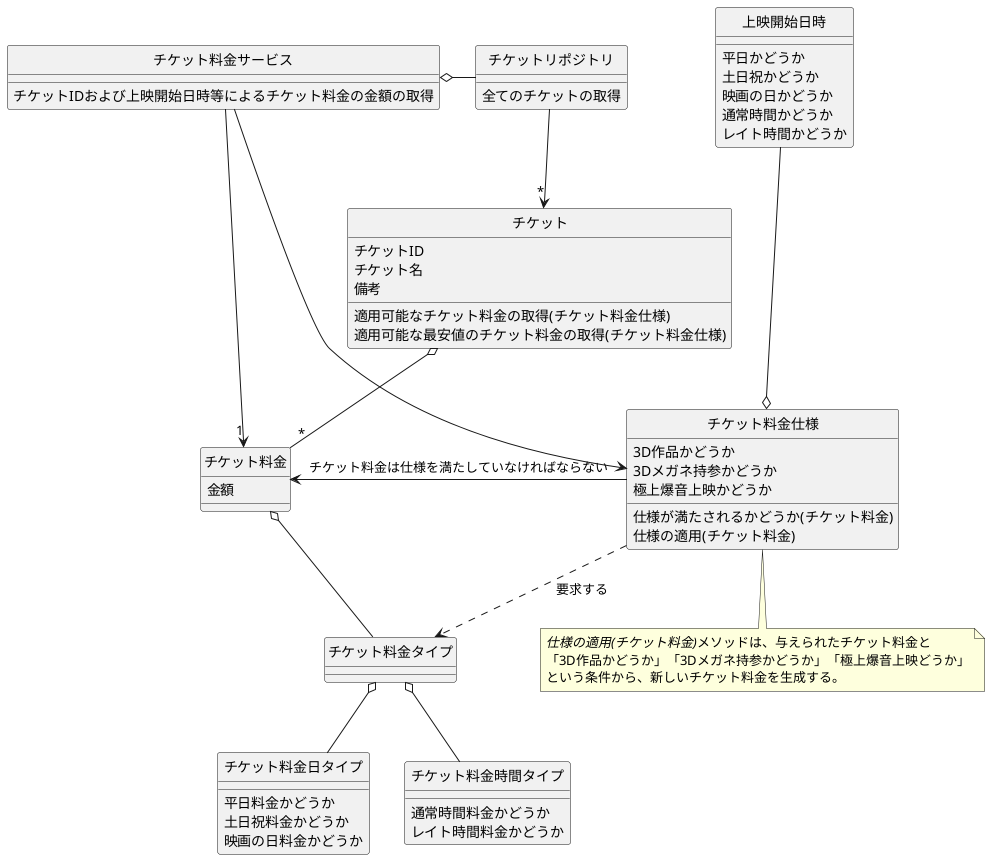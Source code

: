 ```uml
@startuml
hide circle

class "チケット" as Ticket {
    {field} チケットID
    {field} チケット名
    {field} 備考
    {method} 適用可能なチケット料金の取得(チケット料金仕様)
    {method} 適用可能な最安値のチケット料金の取得(チケット料金仕様)
}

class "チケット料金" as TicketPrice {
    {field} 金額
}

class "チケット料金タイプ" as TicketPriceType {
}

class "チケット料金日タイプ" as TicketPriceDayType {
    {method} 平日料金かどうか
    {method} 土日祝料金かどうか
    {method} 映画の日料金かどうか
}

class "チケット料金時間タイプ" as TicketPriceTimeType {
    {method} 通常時間料金かどうか
    {method} レイト時間料金かどうか
}

class "チケット料金仕様" as TicketPriceSpecification {
    {field} 3D作品かどうか
    {field} 3Dメガネ持参かどうか
    {field} 極上爆音上映かどうか
    {method} 仕様が満たされるかどうか(チケット料金)
    {method} 仕様の適用(チケット料金)
}

class "上映開始日時" as MovieStartDateTime {
    {method} 平日かどうか
    {method} 土日祝かどうか
    {method} 映画の日かどうか
    {method} 通常時間かどうか
    {method} レイト時間かどうか
}

class "チケットリポジトリ" as TicketRepository {
    {method} 全てのチケットの取得
}

class "チケット料金サービス" as TicketPriceService {
    {method} チケットIDおよび上映開始日時等によるチケット料金の金額の取得
}

Ticket o-- "*" TicketPrice
TicketPrice o-- TicketPriceType
TicketPriceType o-- TicketPriceDayType
TicketPriceType o-- TicketPriceTimeType
TicketPrice <-r-- TicketPriceSpecification : "チケット料金は仕様を満たしていなければならない"
TicketPriceSpecification o-u-- MovieStartDateTime
TicketPriceSpecification ..> TicketPriceType : "要求する"
TicketRepository --> "*" Ticket
TicketPriceService ---> "1" TicketPrice
TicketPriceService o-r-- TicketRepository
TicketPriceService --->  TicketPriceSpecification

note bottom of TicketPriceSpecification : <i>仕様の適用(チケット料金)</i>メソッドは、与えられたチケット料金と\n「3D作品かどうか」「3Dメガネ持参かどうか」「極上爆音上映どうか」\nという条件から、新しいチケット料金を生成する。
@enduml
```
